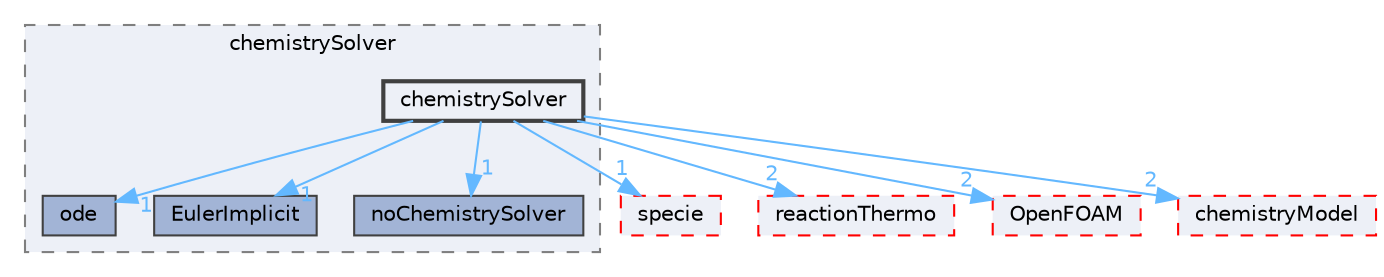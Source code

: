 digraph "src/thermophysicalModels/chemistryModel/chemistrySolver/chemistrySolver"
{
 // LATEX_PDF_SIZE
  bgcolor="transparent";
  edge [fontname=Helvetica,fontsize=10,labelfontname=Helvetica,labelfontsize=10];
  node [fontname=Helvetica,fontsize=10,shape=box,height=0.2,width=0.4];
  compound=true
  subgraph clusterdir_6bcc1e86007f484a5b22bf400ecd810f {
    graph [ bgcolor="#edf0f7", pencolor="grey50", label="chemistrySolver", fontname=Helvetica,fontsize=10 style="filled,dashed", URL="dir_6bcc1e86007f484a5b22bf400ecd810f.html",tooltip=""]
  dir_0c84beea5d7d3600bce4f850f077082a [label="ode", fillcolor="#a2b4d6", color="grey25", style="filled", URL="dir_0c84beea5d7d3600bce4f850f077082a.html",tooltip=""];
  dir_531cd5b0a38f00a7139c22fe0972072f [label="EulerImplicit", fillcolor="#a2b4d6", color="grey25", style="filled", URL="dir_531cd5b0a38f00a7139c22fe0972072f.html",tooltip=""];
  dir_59275a36d5557d48973d087e211fa222 [label="noChemistrySolver", fillcolor="#a2b4d6", color="grey25", style="filled", URL="dir_59275a36d5557d48973d087e211fa222.html",tooltip=""];
  dir_b6062828977f0670e70ecb4568245308 [label="chemistrySolver", fillcolor="#edf0f7", color="grey25", style="filled,bold", URL="dir_b6062828977f0670e70ecb4568245308.html",tooltip=""];
  }
  dir_5c4bf53b114f4c9237cd4ef0431fc9bd [label="specie", fillcolor="#edf0f7", color="red", style="filled,dashed", URL="dir_5c4bf53b114f4c9237cd4ef0431fc9bd.html",tooltip=""];
  dir_87c7a4a86ffb283740ec390ea55551cb [label="reactionThermo", fillcolor="#edf0f7", color="red", style="filled,dashed", URL="dir_87c7a4a86ffb283740ec390ea55551cb.html",tooltip=""];
  dir_c5473ff19b20e6ec4dfe5c310b3778a8 [label="OpenFOAM", fillcolor="#edf0f7", color="red", style="filled,dashed", URL="dir_c5473ff19b20e6ec4dfe5c310b3778a8.html",tooltip=""];
  dir_c571401ccb489c71ff21e08e929f4e25 [label="chemistryModel", fillcolor="#edf0f7", color="red", style="filled,dashed", URL="dir_c571401ccb489c71ff21e08e929f4e25.html",tooltip=""];
  dir_b6062828977f0670e70ecb4568245308->dir_0c84beea5d7d3600bce4f850f077082a [headlabel="1", labeldistance=1.5 headhref="dir_000475_002679.html" href="dir_000475_002679.html" color="steelblue1" fontcolor="steelblue1"];
  dir_b6062828977f0670e70ecb4568245308->dir_531cd5b0a38f00a7139c22fe0972072f [headlabel="1", labeldistance=1.5 headhref="dir_000475_001192.html" href="dir_000475_001192.html" color="steelblue1" fontcolor="steelblue1"];
  dir_b6062828977f0670e70ecb4568245308->dir_59275a36d5557d48973d087e211fa222 [headlabel="1", labeldistance=1.5 headhref="dir_000475_002538.html" href="dir_000475_002538.html" color="steelblue1" fontcolor="steelblue1"];
  dir_b6062828977f0670e70ecb4568245308->dir_5c4bf53b114f4c9237cd4ef0431fc9bd [headlabel="1", labeldistance=1.5 headhref="dir_000475_003683.html" href="dir_000475_003683.html" color="steelblue1" fontcolor="steelblue1"];
  dir_b6062828977f0670e70ecb4568245308->dir_87c7a4a86ffb283740ec390ea55551cb [headlabel="2", labeldistance=1.5 headhref="dir_000475_003245.html" href="dir_000475_003245.html" color="steelblue1" fontcolor="steelblue1"];
  dir_b6062828977f0670e70ecb4568245308->dir_c5473ff19b20e6ec4dfe5c310b3778a8 [headlabel="2", labeldistance=1.5 headhref="dir_000475_002695.html" href="dir_000475_002695.html" color="steelblue1" fontcolor="steelblue1"];
  dir_b6062828977f0670e70ecb4568245308->dir_c571401ccb489c71ff21e08e929f4e25 [headlabel="2", labeldistance=1.5 headhref="dir_000475_000470.html" href="dir_000475_000470.html" color="steelblue1" fontcolor="steelblue1"];
}
